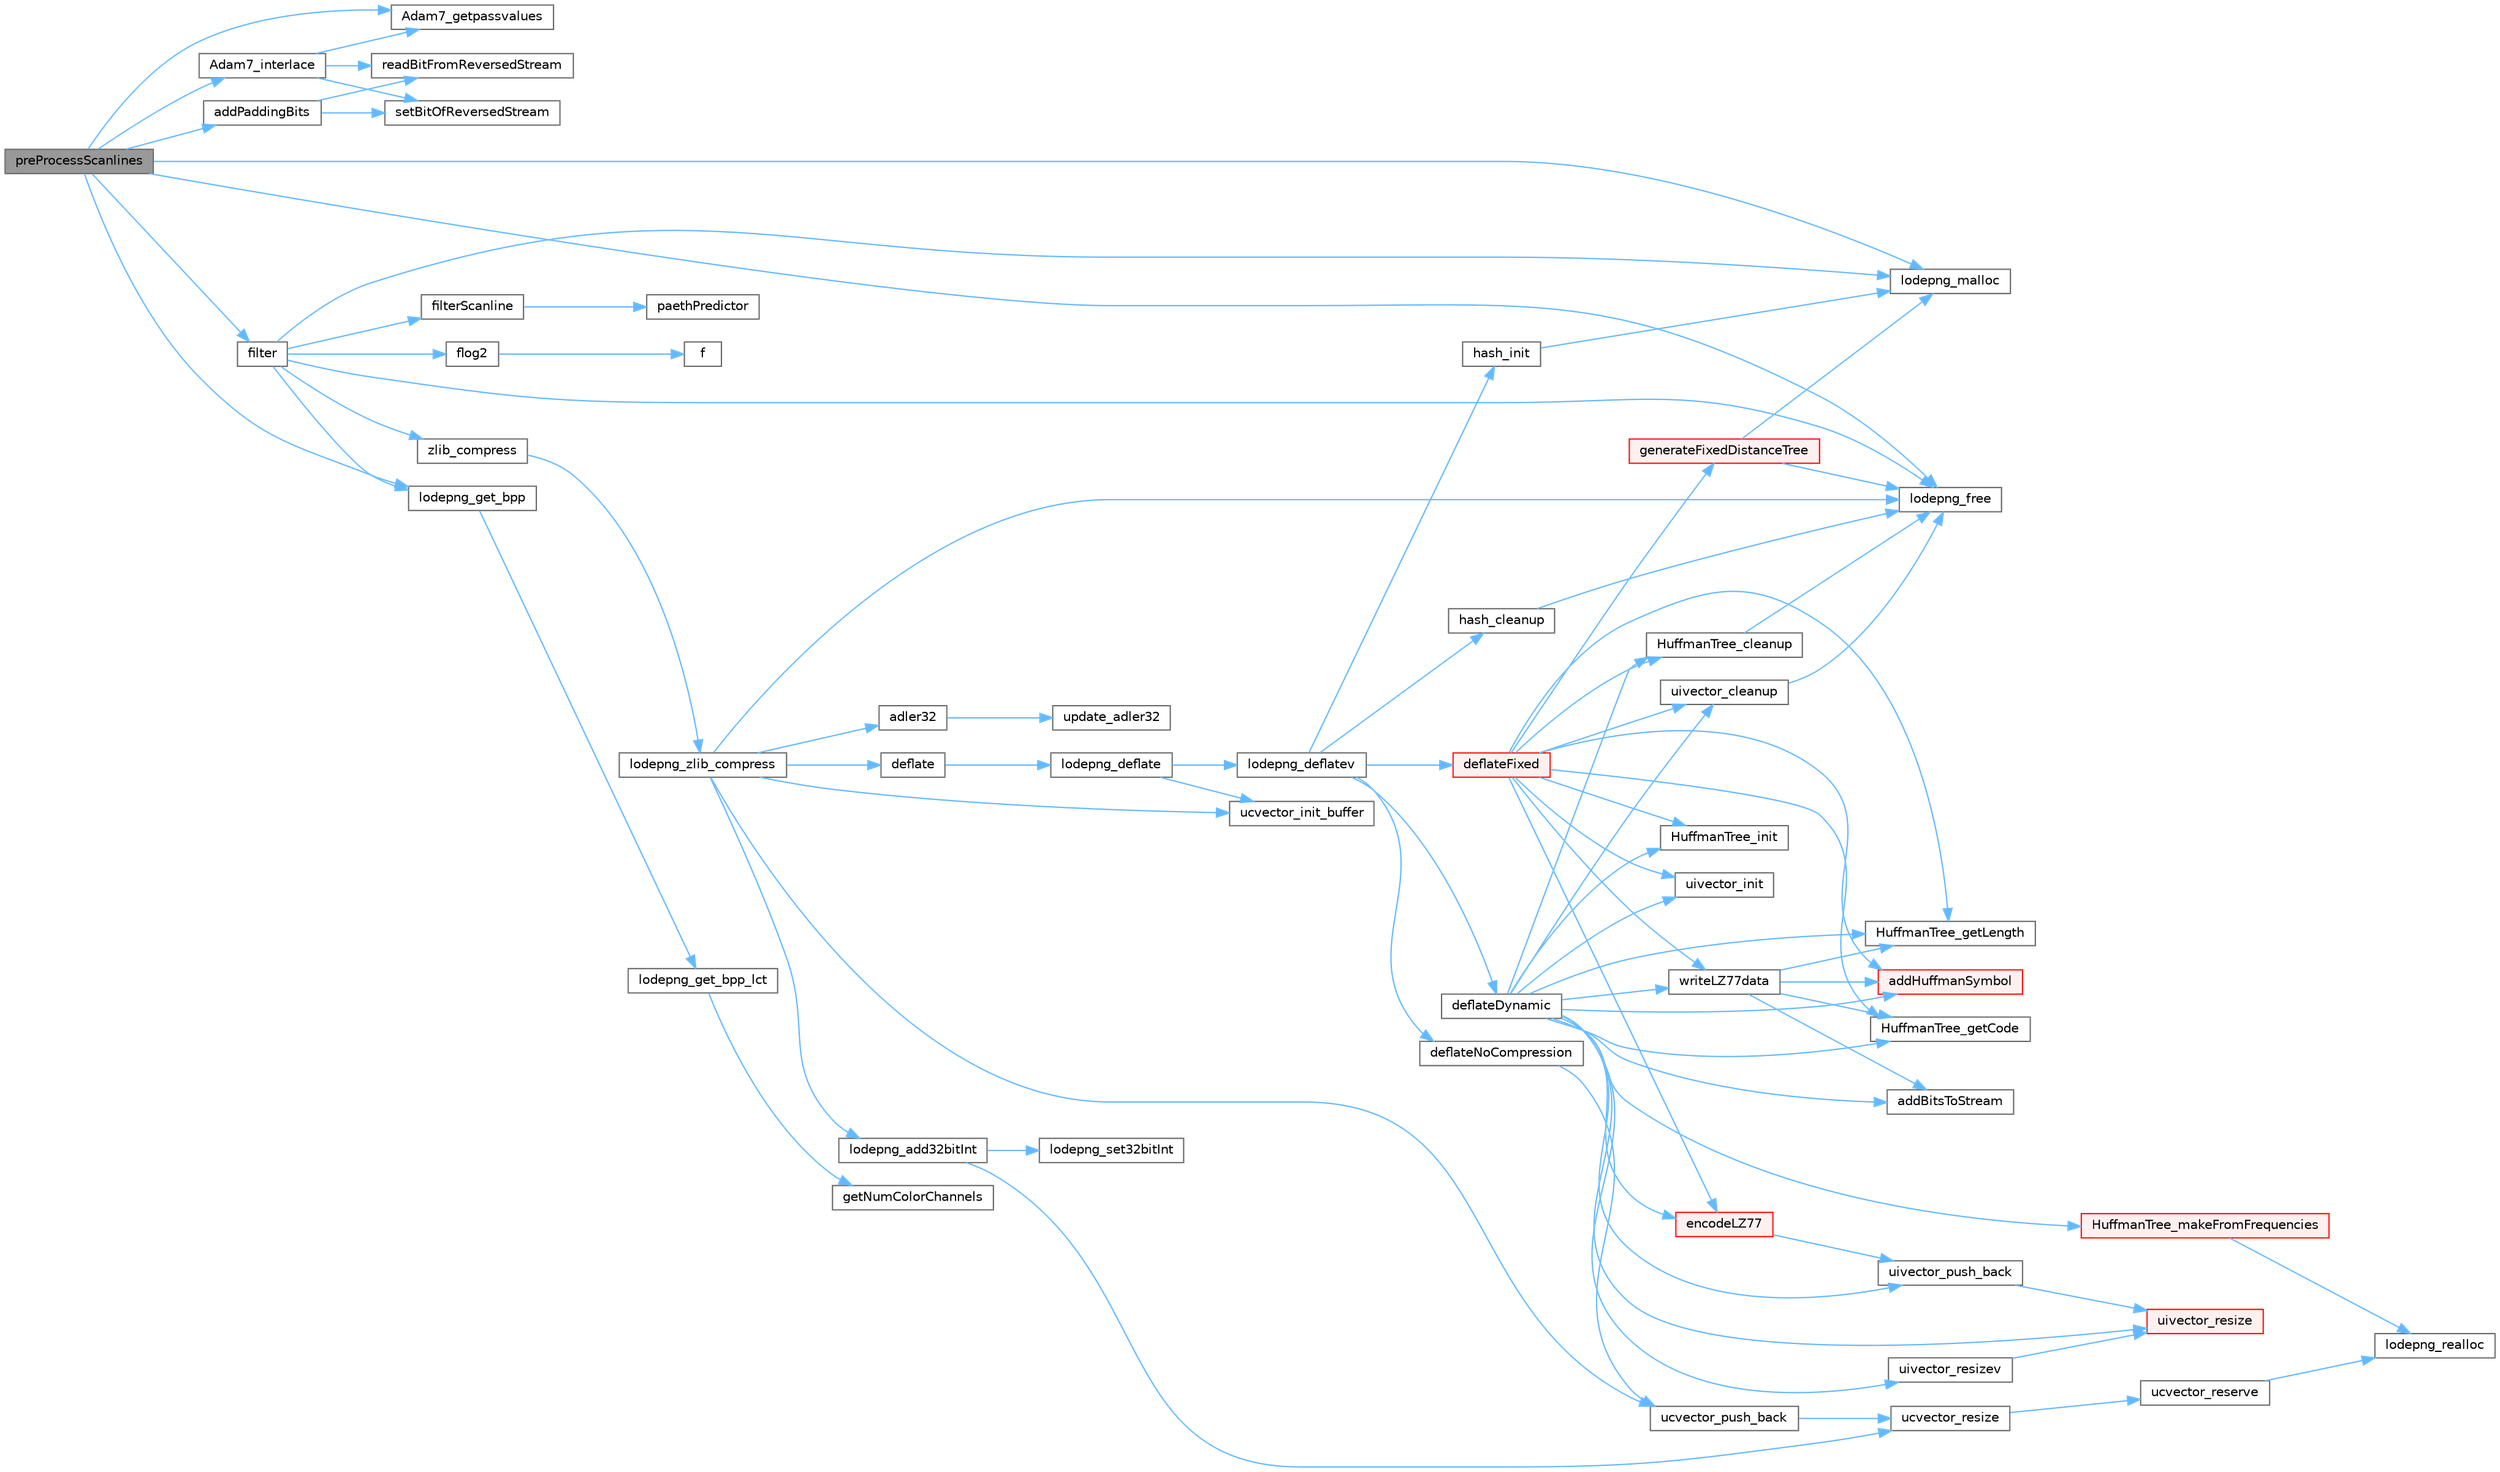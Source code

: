 digraph "preProcessScanlines"
{
 // LATEX_PDF_SIZE
  bgcolor="transparent";
  edge [fontname=Helvetica,fontsize=10,labelfontname=Helvetica,labelfontsize=10];
  node [fontname=Helvetica,fontsize=10,shape=box,height=0.2,width=0.4];
  rankdir="LR";
  Node1 [id="Node000001",label="preProcessScanlines",height=0.2,width=0.4,color="gray40", fillcolor="grey60", style="filled", fontcolor="black",tooltip=" "];
  Node1 -> Node2 [id="edge1_Node000001_Node000002",color="steelblue1",style="solid",tooltip=" "];
  Node2 [id="Node000002",label="Adam7_getpassvalues",height=0.2,width=0.4,color="grey40", fillcolor="white", style="filled",URL="$lodepng_8cpp.html#a18aff167f1895955ac0f831555e9cff3",tooltip=" "];
  Node1 -> Node3 [id="edge2_Node000001_Node000003",color="steelblue1",style="solid",tooltip=" "];
  Node3 [id="Node000003",label="Adam7_interlace",height=0.2,width=0.4,color="grey40", fillcolor="white", style="filled",URL="$lodepng_8cpp.html#a86f1534dd35f6da700dcb226bbfe2c57",tooltip=" "];
  Node3 -> Node2 [id="edge3_Node000003_Node000002",color="steelblue1",style="solid",tooltip=" "];
  Node3 -> Node4 [id="edge4_Node000003_Node000004",color="steelblue1",style="solid",tooltip=" "];
  Node4 [id="Node000004",label="readBitFromReversedStream",height=0.2,width=0.4,color="grey40", fillcolor="white", style="filled",URL="$lodepng_8cpp.html#aa65d1743dade2919f44301461bde054d",tooltip=" "];
  Node3 -> Node5 [id="edge5_Node000003_Node000005",color="steelblue1",style="solid",tooltip=" "];
  Node5 [id="Node000005",label="setBitOfReversedStream",height=0.2,width=0.4,color="grey40", fillcolor="white", style="filled",URL="$lodepng_8cpp.html#afab63835fa156b812c454a4a96b7b28b",tooltip=" "];
  Node1 -> Node6 [id="edge6_Node000001_Node000006",color="steelblue1",style="solid",tooltip=" "];
  Node6 [id="Node000006",label="addPaddingBits",height=0.2,width=0.4,color="grey40", fillcolor="white", style="filled",URL="$lodepng_8cpp.html#a0ab19d681e279413b79074057ea80a3e",tooltip=" "];
  Node6 -> Node4 [id="edge7_Node000006_Node000004",color="steelblue1",style="solid",tooltip=" "];
  Node6 -> Node5 [id="edge8_Node000006_Node000005",color="steelblue1",style="solid",tooltip=" "];
  Node1 -> Node7 [id="edge9_Node000001_Node000007",color="steelblue1",style="solid",tooltip=" "];
  Node7 [id="Node000007",label="filter",height=0.2,width=0.4,color="grey40", fillcolor="white", style="filled",URL="$lodepng_8cpp.html#a5b54384906d446d1277a55ac2c443e8d",tooltip=" "];
  Node7 -> Node8 [id="edge10_Node000007_Node000008",color="steelblue1",style="solid",tooltip=" "];
  Node8 [id="Node000008",label="filterScanline",height=0.2,width=0.4,color="grey40", fillcolor="white", style="filled",URL="$lodepng_8cpp.html#a8ca5670df4a17d12d10c63d21330c947",tooltip=" "];
  Node8 -> Node9 [id="edge11_Node000008_Node000009",color="steelblue1",style="solid",tooltip=" "];
  Node9 [id="Node000009",label="paethPredictor",height=0.2,width=0.4,color="grey40", fillcolor="white", style="filled",URL="$lodepng_8cpp.html#ae45bdc7316a77f4271d818559b251027",tooltip=" "];
  Node7 -> Node10 [id="edge12_Node000007_Node000010",color="steelblue1",style="solid",tooltip=" "];
  Node10 [id="Node000010",label="flog2",height=0.2,width=0.4,color="grey40", fillcolor="white", style="filled",URL="$lodepng_8cpp.html#a4dae42cc335ba27101cb7bfadbe8737b",tooltip=" "];
  Node10 -> Node11 [id="edge13_Node000010_Node000011",color="steelblue1",style="solid",tooltip=" "];
  Node11 [id="Node000011",label="f",height=0.2,width=0.4,color="grey40", fillcolor="white", style="filled",URL="$cxx11__tensor__map_8cpp.html#a7f507fea02198f6cb81c86640c7b1a4e",tooltip=" "];
  Node7 -> Node12 [id="edge14_Node000007_Node000012",color="steelblue1",style="solid",tooltip=" "];
  Node12 [id="Node000012",label="lodepng_free",height=0.2,width=0.4,color="grey40", fillcolor="white", style="filled",URL="$lodepng_8cpp.html#a5cabd4078527ba33b78791fac7e8b15c",tooltip=" "];
  Node7 -> Node13 [id="edge15_Node000007_Node000013",color="steelblue1",style="solid",tooltip=" "];
  Node13 [id="Node000013",label="lodepng_get_bpp",height=0.2,width=0.4,color="grey40", fillcolor="white", style="filled",URL="$lodepng_8cpp.html#a83344b5c8c5839ca42858dd3578220ef",tooltip=" "];
  Node13 -> Node14 [id="edge16_Node000013_Node000014",color="steelblue1",style="solid",tooltip=" "];
  Node14 [id="Node000014",label="lodepng_get_bpp_lct",height=0.2,width=0.4,color="grey40", fillcolor="white", style="filled",URL="$lodepng_8cpp.html#a581d8244dd5d40176291672a3d323b0f",tooltip=" "];
  Node14 -> Node15 [id="edge17_Node000014_Node000015",color="steelblue1",style="solid",tooltip=" "];
  Node15 [id="Node000015",label="getNumColorChannels",height=0.2,width=0.4,color="grey40", fillcolor="white", style="filled",URL="$lodepng_8cpp.html#ab9f52674eca30cc5cbedc379d43f7358",tooltip=" "];
  Node7 -> Node16 [id="edge18_Node000007_Node000016",color="steelblue1",style="solid",tooltip=" "];
  Node16 [id="Node000016",label="lodepng_malloc",height=0.2,width=0.4,color="grey40", fillcolor="white", style="filled",URL="$lodepng_8cpp.html#a15c8edd4f42cb9696d8f837113af9d30",tooltip=" "];
  Node7 -> Node17 [id="edge19_Node000007_Node000017",color="steelblue1",style="solid",tooltip=" "];
  Node17 [id="Node000017",label="zlib_compress",height=0.2,width=0.4,color="grey40", fillcolor="white", style="filled",URL="$lodepng_8cpp.html#a16b8b673224a932324a48890800a85b0",tooltip=" "];
  Node17 -> Node18 [id="edge20_Node000017_Node000018",color="steelblue1",style="solid",tooltip=" "];
  Node18 [id="Node000018",label="lodepng_zlib_compress",height=0.2,width=0.4,color="grey40", fillcolor="white", style="filled",URL="$lodepng_8cpp.html#a72d4240c44c9ba1814dae814c7d80eb1",tooltip=" "];
  Node18 -> Node19 [id="edge21_Node000018_Node000019",color="steelblue1",style="solid",tooltip=" "];
  Node19 [id="Node000019",label="adler32",height=0.2,width=0.4,color="grey40", fillcolor="white", style="filled",URL="$lodepng_8cpp.html#aaff8570a8cd87fb288946c4465077c8d",tooltip=" "];
  Node19 -> Node20 [id="edge22_Node000019_Node000020",color="steelblue1",style="solid",tooltip=" "];
  Node20 [id="Node000020",label="update_adler32",height=0.2,width=0.4,color="grey40", fillcolor="white", style="filled",URL="$lodepng_8cpp.html#a6b8e3bf04ec5a378eabb8851728421dd",tooltip=" "];
  Node18 -> Node21 [id="edge23_Node000018_Node000021",color="steelblue1",style="solid",tooltip=" "];
  Node21 [id="Node000021",label="deflate",height=0.2,width=0.4,color="grey40", fillcolor="white", style="filled",URL="$lodepng_8cpp.html#a1d17e3031a5892a1e34c43b1b3cdae36",tooltip=" "];
  Node21 -> Node22 [id="edge24_Node000021_Node000022",color="steelblue1",style="solid",tooltip=" "];
  Node22 [id="Node000022",label="lodepng_deflate",height=0.2,width=0.4,color="grey40", fillcolor="white", style="filled",URL="$lodepng_8cpp.html#a6f5f070e236aaf9b1809e34b467f3225",tooltip=" "];
  Node22 -> Node23 [id="edge25_Node000022_Node000023",color="steelblue1",style="solid",tooltip=" "];
  Node23 [id="Node000023",label="lodepng_deflatev",height=0.2,width=0.4,color="grey40", fillcolor="white", style="filled",URL="$lodepng_8cpp.html#a39ac60ba8b9972ab13c74559681c6346",tooltip=" "];
  Node23 -> Node24 [id="edge26_Node000023_Node000024",color="steelblue1",style="solid",tooltip=" "];
  Node24 [id="Node000024",label="deflateDynamic",height=0.2,width=0.4,color="grey40", fillcolor="white", style="filled",URL="$lodepng_8cpp.html#ae121df49cb1cf4d071177875f21a364a",tooltip=" "];
  Node24 -> Node25 [id="edge27_Node000024_Node000025",color="steelblue1",style="solid",tooltip=" "];
  Node25 [id="Node000025",label="addBitsToStream",height=0.2,width=0.4,color="grey40", fillcolor="white", style="filled",URL="$lodepng_8cpp.html#aaee6011b88c8b394ccd9e868b01cafa6",tooltip=" "];
  Node24 -> Node26 [id="edge28_Node000024_Node000026",color="steelblue1",style="solid",tooltip=" "];
  Node26 [id="Node000026",label="addHuffmanSymbol",height=0.2,width=0.4,color="red", fillcolor="#FFF0F0", style="filled",URL="$lodepng_8cpp.html#a8220b4fba74162202ac5294bde504252",tooltip=" "];
  Node24 -> Node28 [id="edge29_Node000024_Node000028",color="steelblue1",style="solid",tooltip=" "];
  Node28 [id="Node000028",label="encodeLZ77",height=0.2,width=0.4,color="red", fillcolor="#FFF0F0", style="filled",URL="$lodepng_8cpp.html#a43999e66c6578e9ac1275d7ece61d568",tooltip=" "];
  Node28 -> Node31 [id="edge30_Node000028_Node000031",color="steelblue1",style="solid",tooltip=" "];
  Node31 [id="Node000031",label="uivector_push_back",height=0.2,width=0.4,color="grey40", fillcolor="white", style="filled",URL="$lodepng_8cpp.html#a5cfb7c89e9f18896101fddb10786cbc2",tooltip=" "];
  Node31 -> Node32 [id="edge31_Node000031_Node000032",color="steelblue1",style="solid",tooltip=" "];
  Node32 [id="Node000032",label="uivector_resize",height=0.2,width=0.4,color="red", fillcolor="#FFF0F0", style="filled",URL="$lodepng_8cpp.html#a348bbe51fbdd2881e2caabe468611a26",tooltip=" "];
  Node24 -> Node39 [id="edge32_Node000024_Node000039",color="steelblue1",style="solid",tooltip=" "];
  Node39 [id="Node000039",label="HuffmanTree_cleanup",height=0.2,width=0.4,color="grey40", fillcolor="white", style="filled",URL="$lodepng_8cpp.html#a3228e11a4562c70c9fb78931eb6eb44a",tooltip=" "];
  Node39 -> Node12 [id="edge33_Node000039_Node000012",color="steelblue1",style="solid",tooltip=" "];
  Node24 -> Node40 [id="edge34_Node000024_Node000040",color="steelblue1",style="solid",tooltip=" "];
  Node40 [id="Node000040",label="HuffmanTree_getCode",height=0.2,width=0.4,color="grey40", fillcolor="white", style="filled",URL="$lodepng_8cpp.html#a4a219535105aecc94ba9d4bccfbb66b8",tooltip=" "];
  Node24 -> Node41 [id="edge35_Node000024_Node000041",color="steelblue1",style="solid",tooltip=" "];
  Node41 [id="Node000041",label="HuffmanTree_getLength",height=0.2,width=0.4,color="grey40", fillcolor="white", style="filled",URL="$lodepng_8cpp.html#a0b12e062127bf0b511165c7a14ca9a87",tooltip=" "];
  Node24 -> Node42 [id="edge36_Node000024_Node000042",color="steelblue1",style="solid",tooltip=" "];
  Node42 [id="Node000042",label="HuffmanTree_init",height=0.2,width=0.4,color="grey40", fillcolor="white", style="filled",URL="$lodepng_8cpp.html#a37cb427b175e04defdc48569b76a375c",tooltip=" "];
  Node24 -> Node43 [id="edge37_Node000024_Node000043",color="steelblue1",style="solid",tooltip=" "];
  Node43 [id="Node000043",label="HuffmanTree_makeFromFrequencies",height=0.2,width=0.4,color="red", fillcolor="#FFF0F0", style="filled",URL="$lodepng_8cpp.html#a24e41d5a8d40a77fa34914e2bc030446",tooltip=" "];
  Node43 -> Node34 [id="edge38_Node000043_Node000034",color="steelblue1",style="solid",tooltip=" "];
  Node34 [id="Node000034",label="lodepng_realloc",height=0.2,width=0.4,color="grey40", fillcolor="white", style="filled",URL="$lodepng_8cpp.html#ad7375c56c635fedd36932cf21b703162",tooltip=" "];
  Node24 -> Node46 [id="edge39_Node000024_Node000046",color="steelblue1",style="solid",tooltip=" "];
  Node46 [id="Node000046",label="uivector_cleanup",height=0.2,width=0.4,color="grey40", fillcolor="white", style="filled",URL="$lodepng_8cpp.html#a58616079535e14a89a469632d078d336",tooltip=" "];
  Node46 -> Node12 [id="edge40_Node000046_Node000012",color="steelblue1",style="solid",tooltip=" "];
  Node24 -> Node47 [id="edge41_Node000024_Node000047",color="steelblue1",style="solid",tooltip=" "];
  Node47 [id="Node000047",label="uivector_init",height=0.2,width=0.4,color="grey40", fillcolor="white", style="filled",URL="$lodepng_8cpp.html#aa03164e774d0dea9886ccdbb3f591f49",tooltip=" "];
  Node24 -> Node31 [id="edge42_Node000024_Node000031",color="steelblue1",style="solid",tooltip=" "];
  Node24 -> Node32 [id="edge43_Node000024_Node000032",color="steelblue1",style="solid",tooltip=" "];
  Node24 -> Node48 [id="edge44_Node000024_Node000048",color="steelblue1",style="solid",tooltip=" "];
  Node48 [id="Node000048",label="uivector_resizev",height=0.2,width=0.4,color="grey40", fillcolor="white", style="filled",URL="$lodepng_8cpp.html#a2ceb381bbb52c2fc72946047b58ea11d",tooltip=" "];
  Node48 -> Node32 [id="edge45_Node000048_Node000032",color="steelblue1",style="solid",tooltip=" "];
  Node24 -> Node53 [id="edge46_Node000024_Node000053",color="steelblue1",style="solid",tooltip=" "];
  Node53 [id="Node000053",label="writeLZ77data",height=0.2,width=0.4,color="grey40", fillcolor="white", style="filled",URL="$lodepng_8cpp.html#a6bcad159011eeb745922886cb9b72db4",tooltip=" "];
  Node53 -> Node25 [id="edge47_Node000053_Node000025",color="steelblue1",style="solid",tooltip=" "];
  Node53 -> Node26 [id="edge48_Node000053_Node000026",color="steelblue1",style="solid",tooltip=" "];
  Node53 -> Node40 [id="edge49_Node000053_Node000040",color="steelblue1",style="solid",tooltip=" "];
  Node53 -> Node41 [id="edge50_Node000053_Node000041",color="steelblue1",style="solid",tooltip=" "];
  Node23 -> Node54 [id="edge51_Node000023_Node000054",color="steelblue1",style="solid",tooltip=" "];
  Node54 [id="Node000054",label="deflateFixed",height=0.2,width=0.4,color="red", fillcolor="#FFF0F0", style="filled",URL="$lodepng_8cpp.html#ae74e5eb341f431e2e8cf099e0691d803",tooltip=" "];
  Node54 -> Node26 [id="edge52_Node000054_Node000026",color="steelblue1",style="solid",tooltip=" "];
  Node54 -> Node28 [id="edge53_Node000054_Node000028",color="steelblue1",style="solid",tooltip=" "];
  Node54 -> Node55 [id="edge54_Node000054_Node000055",color="steelblue1",style="solid",tooltip=" "];
  Node55 [id="Node000055",label="generateFixedDistanceTree",height=0.2,width=0.4,color="red", fillcolor="#FFF0F0", style="filled",URL="$lodepng_8cpp.html#afff6d2d37364f0329eba8b54c380b1ff",tooltip=" "];
  Node55 -> Node12 [id="edge55_Node000055_Node000012",color="steelblue1",style="solid",tooltip=" "];
  Node55 -> Node16 [id="edge56_Node000055_Node000016",color="steelblue1",style="solid",tooltip=" "];
  Node54 -> Node39 [id="edge57_Node000054_Node000039",color="steelblue1",style="solid",tooltip=" "];
  Node54 -> Node40 [id="edge58_Node000054_Node000040",color="steelblue1",style="solid",tooltip=" "];
  Node54 -> Node41 [id="edge59_Node000054_Node000041",color="steelblue1",style="solid",tooltip=" "];
  Node54 -> Node42 [id="edge60_Node000054_Node000042",color="steelblue1",style="solid",tooltip=" "];
  Node54 -> Node46 [id="edge61_Node000054_Node000046",color="steelblue1",style="solid",tooltip=" "];
  Node54 -> Node47 [id="edge62_Node000054_Node000047",color="steelblue1",style="solid",tooltip=" "];
  Node54 -> Node53 [id="edge63_Node000054_Node000053",color="steelblue1",style="solid",tooltip=" "];
  Node23 -> Node58 [id="edge64_Node000023_Node000058",color="steelblue1",style="solid",tooltip=" "];
  Node58 [id="Node000058",label="deflateNoCompression",height=0.2,width=0.4,color="grey40", fillcolor="white", style="filled",URL="$lodepng_8cpp.html#a758e000aa92967d5916db08e815e6b1f",tooltip=" "];
  Node58 -> Node59 [id="edge65_Node000058_Node000059",color="steelblue1",style="solid",tooltip=" "];
  Node59 [id="Node000059",label="ucvector_push_back",height=0.2,width=0.4,color="grey40", fillcolor="white", style="filled",URL="$lodepng_8cpp.html#a877b6a70493cb0b29f719ea48a26eadb",tooltip=" "];
  Node59 -> Node60 [id="edge66_Node000059_Node000060",color="steelblue1",style="solid",tooltip=" "];
  Node60 [id="Node000060",label="ucvector_resize",height=0.2,width=0.4,color="grey40", fillcolor="white", style="filled",URL="$lodepng_8cpp.html#ae4e2da90ae4abb858852f211eb28d622",tooltip=" "];
  Node60 -> Node61 [id="edge67_Node000060_Node000061",color="steelblue1",style="solid",tooltip=" "];
  Node61 [id="Node000061",label="ucvector_reserve",height=0.2,width=0.4,color="grey40", fillcolor="white", style="filled",URL="$lodepng_8cpp.html#ac03e508691c2826ee4065627465ccb4a",tooltip=" "];
  Node61 -> Node34 [id="edge68_Node000061_Node000034",color="steelblue1",style="solid",tooltip=" "];
  Node23 -> Node62 [id="edge69_Node000023_Node000062",color="steelblue1",style="solid",tooltip=" "];
  Node62 [id="Node000062",label="hash_cleanup",height=0.2,width=0.4,color="grey40", fillcolor="white", style="filled",URL="$lodepng_8cpp.html#a42a60458dc0338a8995e04eb17085291",tooltip=" "];
  Node62 -> Node12 [id="edge70_Node000062_Node000012",color="steelblue1",style="solid",tooltip=" "];
  Node23 -> Node63 [id="edge71_Node000023_Node000063",color="steelblue1",style="solid",tooltip=" "];
  Node63 [id="Node000063",label="hash_init",height=0.2,width=0.4,color="grey40", fillcolor="white", style="filled",URL="$lodepng_8cpp.html#af0c3ddc6fb0114714f7e87a485f0403a",tooltip=" "];
  Node63 -> Node16 [id="edge72_Node000063_Node000016",color="steelblue1",style="solid",tooltip=" "];
  Node22 -> Node64 [id="edge73_Node000022_Node000064",color="steelblue1",style="solid",tooltip=" "];
  Node64 [id="Node000064",label="ucvector_init_buffer",height=0.2,width=0.4,color="grey40", fillcolor="white", style="filled",URL="$lodepng_8cpp.html#a965dbd8125f0471f3e0d8206b4c91f22",tooltip=" "];
  Node18 -> Node65 [id="edge74_Node000018_Node000065",color="steelblue1",style="solid",tooltip=" "];
  Node65 [id="Node000065",label="lodepng_add32bitInt",height=0.2,width=0.4,color="grey40", fillcolor="white", style="filled",URL="$lodepng_8cpp.html#a4fc3164cfaabc5861f53a7cfb756b680",tooltip=" "];
  Node65 -> Node66 [id="edge75_Node000065_Node000066",color="steelblue1",style="solid",tooltip=" "];
  Node66 [id="Node000066",label="lodepng_set32bitInt",height=0.2,width=0.4,color="grey40", fillcolor="white", style="filled",URL="$lodepng_8cpp.html#a47e47531b3e88528764994ee5b1ec0f9",tooltip=" "];
  Node65 -> Node60 [id="edge76_Node000065_Node000060",color="steelblue1",style="solid",tooltip=" "];
  Node18 -> Node12 [id="edge77_Node000018_Node000012",color="steelblue1",style="solid",tooltip=" "];
  Node18 -> Node64 [id="edge78_Node000018_Node000064",color="steelblue1",style="solid",tooltip=" "];
  Node18 -> Node59 [id="edge79_Node000018_Node000059",color="steelblue1",style="solid",tooltip=" "];
  Node1 -> Node12 [id="edge80_Node000001_Node000012",color="steelblue1",style="solid",tooltip=" "];
  Node1 -> Node13 [id="edge81_Node000001_Node000013",color="steelblue1",style="solid",tooltip=" "];
  Node1 -> Node16 [id="edge82_Node000001_Node000016",color="steelblue1",style="solid",tooltip=" "];
}
